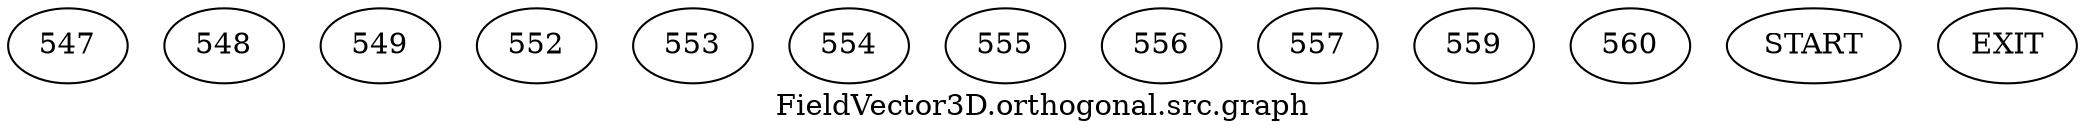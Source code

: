 /* --------------------------------------------------- */
/* Generated by Dr. Garbage Control Flow Graph Factory */
/* http://www.drgarbage.com                            */
/* Version: 4.5.0.201508311741                         */
/* Retrieved on: 2020-01-06 19:11:11.446               */
/* --------------------------------------------------- */
digraph "FieldVector3D.orthogonal.src.graph" {
 graph [label="FieldVector3D.orthogonal.src.graph"];
 2 [label="547" ]
 3 [label="548" ]
 4 [label="549" ]
 5 [label="552" ]
 6 [label="553" ]
 7 [label="554" ]
 8 [label="555" ]
 9 [label="556" ]
 10 [label="557" ]
 11 [label="559" ]
 12 [label="560" ]
 13 [label="START" ]
 14 [label="EXIT" ]
 13  2
 2  3
 3  4
 3  5
 5  6
 6  7
 5  8
 8  9
 9  10
 8  11
 11  12
 4  14
 7  14
 10  14
 12  14
}
